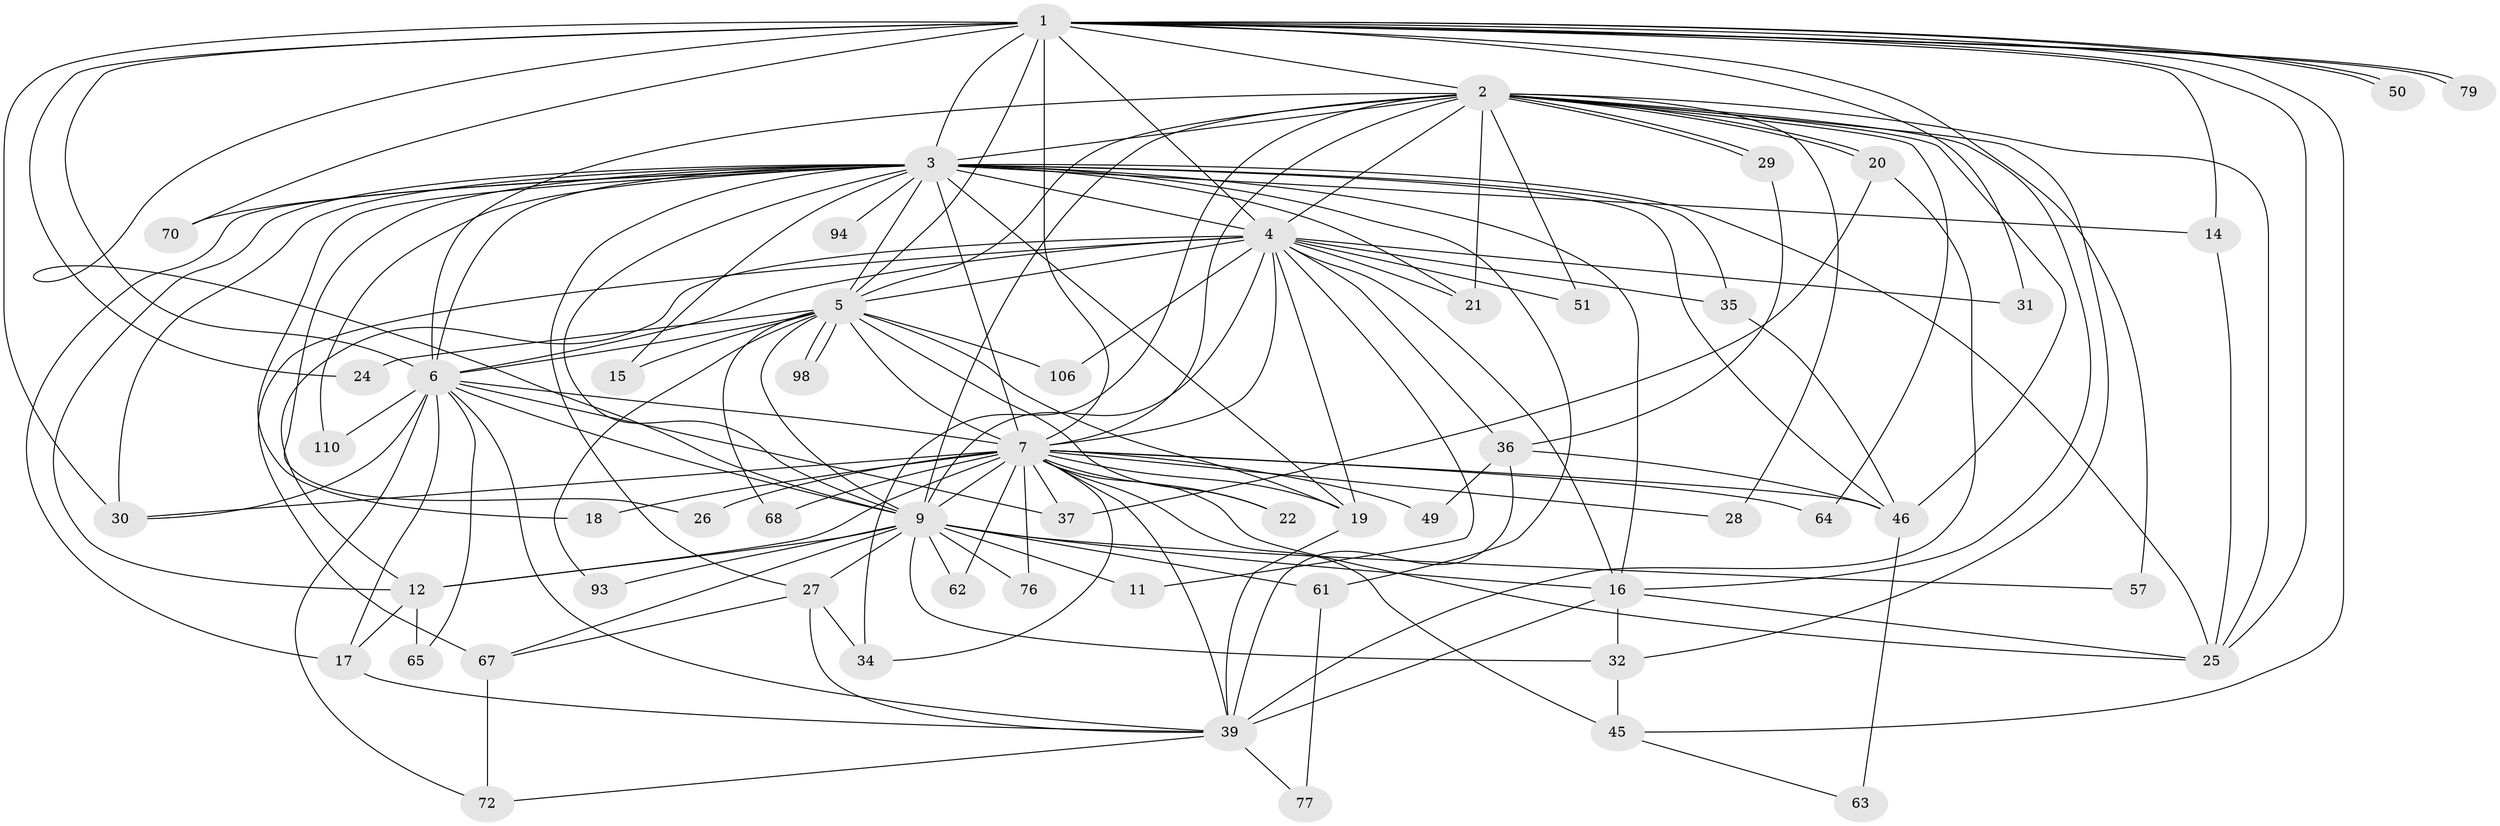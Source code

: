 // original degree distribution, {25: 0.008849557522123894, 24: 0.008849557522123894, 22: 0.008849557522123894, 21: 0.008849557522123894, 20: 0.008849557522123894, 18: 0.008849557522123894, 16: 0.008849557522123894, 27: 0.008849557522123894, 23: 0.008849557522123894, 28: 0.008849557522123894, 2: 0.5398230088495575, 6: 0.017699115044247787, 4: 0.10619469026548672, 3: 0.21238938053097345, 9: 0.008849557522123894, 5: 0.02654867256637168}
// Generated by graph-tools (version 1.1) at 2025/13/03/09/25 04:13:55]
// undirected, 56 vertices, 152 edges
graph export_dot {
graph [start="1"]
  node [color=gray90,style=filled];
  1;
  2;
  3 [super="+82+88+8+78+38+60"];
  4;
  5;
  6 [super="+44"];
  7 [super="+10+23+13+102"];
  9;
  11;
  12 [super="+85"];
  14;
  15;
  16 [super="+92+97+101+104+105+41"];
  17 [super="+73"];
  18;
  19 [super="+43"];
  20 [super="+81"];
  21 [super="+48"];
  22;
  24;
  25 [super="+90+33"];
  26;
  27 [super="+84"];
  28;
  29;
  30 [super="+59+47"];
  31;
  32;
  34;
  35 [super="+75"];
  36 [super="+91"];
  37;
  39 [super="+40"];
  45 [super="+69+55"];
  46 [super="+54"];
  49;
  50;
  51;
  57;
  61;
  62;
  63;
  64;
  65;
  67;
  68;
  70;
  72 [super="+87"];
  76;
  77;
  79;
  93;
  94;
  98;
  106;
  110;
  1 -- 2;
  1 -- 3 [weight=3];
  1 -- 4;
  1 -- 5;
  1 -- 6;
  1 -- 7 [weight=4];
  1 -- 9;
  1 -- 14;
  1 -- 24;
  1 -- 30 [weight=2];
  1 -- 31;
  1 -- 50;
  1 -- 50;
  1 -- 57;
  1 -- 70;
  1 -- 79;
  1 -- 79;
  1 -- 45;
  1 -- 25;
  2 -- 3 [weight=2];
  2 -- 4;
  2 -- 5;
  2 -- 6;
  2 -- 7 [weight=4];
  2 -- 9;
  2 -- 16;
  2 -- 20;
  2 -- 20;
  2 -- 25;
  2 -- 28;
  2 -- 29;
  2 -- 29;
  2 -- 32;
  2 -- 34;
  2 -- 51;
  2 -- 64;
  2 -- 46;
  2 -- 21;
  3 -- 4 [weight=2];
  3 -- 5 [weight=3];
  3 -- 6 [weight=3];
  3 -- 7 [weight=7];
  3 -- 9 [weight=3];
  3 -- 12;
  3 -- 16 [weight=4];
  3 -- 25;
  3 -- 70;
  3 -- 14;
  3 -- 15;
  3 -- 18;
  3 -- 19;
  3 -- 21;
  3 -- 26;
  3 -- 27;
  3 -- 30;
  3 -- 94;
  3 -- 35;
  3 -- 110;
  3 -- 46;
  3 -- 61;
  3 -- 17;
  4 -- 5;
  4 -- 6;
  4 -- 7 [weight=2];
  4 -- 9;
  4 -- 11;
  4 -- 12;
  4 -- 19;
  4 -- 21;
  4 -- 31;
  4 -- 35 [weight=2];
  4 -- 36;
  4 -- 51;
  4 -- 67;
  4 -- 106;
  4 -- 16;
  5 -- 6;
  5 -- 7 [weight=3];
  5 -- 9;
  5 -- 15;
  5 -- 22;
  5 -- 24;
  5 -- 68;
  5 -- 93;
  5 -- 98;
  5 -- 98;
  5 -- 106;
  5 -- 19;
  6 -- 7 [weight=3];
  6 -- 9;
  6 -- 17;
  6 -- 30;
  6 -- 37;
  6 -- 65;
  6 -- 110;
  6 -- 72;
  6 -- 39;
  7 -- 9 [weight=2];
  7 -- 34;
  7 -- 45 [weight=2];
  7 -- 62;
  7 -- 30;
  7 -- 64;
  7 -- 68;
  7 -- 76;
  7 -- 12;
  7 -- 18;
  7 -- 19;
  7 -- 22;
  7 -- 26 [weight=2];
  7 -- 28;
  7 -- 37;
  7 -- 46;
  7 -- 49 [weight=2];
  7 -- 25;
  7 -- 39;
  9 -- 11;
  9 -- 27;
  9 -- 32;
  9 -- 57;
  9 -- 61;
  9 -- 62;
  9 -- 67;
  9 -- 76;
  9 -- 93;
  9 -- 12;
  9 -- 16 [weight=3];
  12 -- 17;
  12 -- 65;
  14 -- 25;
  16 -- 39 [weight=2];
  16 -- 32;
  16 -- 25;
  17 -- 39;
  19 -- 39;
  20 -- 39;
  20 -- 37;
  27 -- 67;
  27 -- 34;
  27 -- 39;
  29 -- 36;
  32 -- 45;
  35 -- 46;
  36 -- 49;
  36 -- 46;
  36 -- 39;
  39 -- 72;
  39 -- 77;
  45 -- 63;
  46 -- 63;
  61 -- 77;
  67 -- 72;
}
